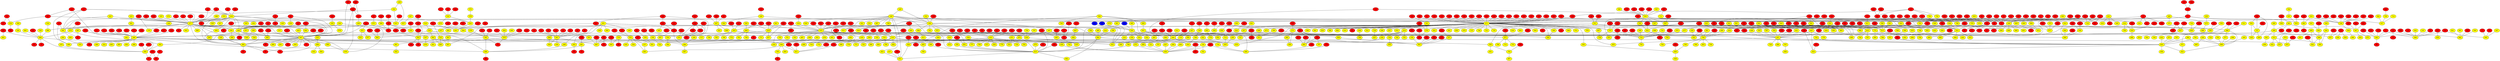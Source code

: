graph {
0 [style = filled fillcolor = red];
1 [style = filled fillcolor = red];
2 [style = filled fillcolor = red];
3 [style = filled fillcolor = red];
4 [style = filled fillcolor = red];
5 [style = filled fillcolor = red];
6 [style = filled fillcolor = red];
7 [style = filled fillcolor = red];
8 [style = filled fillcolor = red];
9 [style = filled fillcolor = red];
10 [style = filled fillcolor = red];
11 [style = filled fillcolor = red];
12 [style = filled fillcolor = red];
13 [style = filled fillcolor = red];
14 [style = filled fillcolor = red];
15 [style = filled fillcolor = red];
16 [style = filled fillcolor = red];
17 [style = filled fillcolor = red];
18 [style = filled fillcolor = red];
19 [style = filled fillcolor = red];
20 [style = filled fillcolor = red];
21 [style = filled fillcolor = red];
22 [style = filled fillcolor = red];
23 [style = filled fillcolor = red];
24 [style = filled fillcolor = red];
25 [style = filled fillcolor = red];
26 [style = filled fillcolor = red];
27 [style = filled fillcolor = red];
28 [style = filled fillcolor = red];
29 [style = filled fillcolor = red];
30 [style = filled fillcolor = red];
31 [style = filled fillcolor = red];
32 [style = filled fillcolor = red];
33 [style = filled fillcolor = red];
34 [style = filled fillcolor = red];
35 [style = filled fillcolor = red];
36 [style = filled fillcolor = red];
37 [style = filled fillcolor = red];
38 [style = filled fillcolor = red];
39 [style = filled fillcolor = red];
40 [style = filled fillcolor = red];
41 [style = filled fillcolor = red];
42 [style = filled fillcolor = red];
43 [style = filled fillcolor = red];
44 [style = filled fillcolor = red];
45 [style = filled fillcolor = red];
46 [style = filled fillcolor = red];
47 [style = filled fillcolor = red];
48 [style = filled fillcolor = red];
49 [style = filled fillcolor = red];
50 [style = filled fillcolor = red];
51 [style = filled fillcolor = red];
52 [style = filled fillcolor = red];
53 [style = filled fillcolor = red];
54 [style = filled fillcolor = red];
55 [style = filled fillcolor = red];
56 [style = filled fillcolor = red];
57 [style = filled fillcolor = red];
58 [style = filled fillcolor = red];
59 [style = filled fillcolor = red];
60 [style = filled fillcolor = red];
61 [style = filled fillcolor = red];
62 [style = filled fillcolor = red];
63 [style = filled fillcolor = red];
64 [style = filled fillcolor = red];
65 [style = filled fillcolor = red];
66 [style = filled fillcolor = red];
67 [style = filled fillcolor = red];
68 [style = filled fillcolor = red];
69 [style = filled fillcolor = red];
70 [style = filled fillcolor = red];
71 [style = filled fillcolor = red];
72 [style = filled fillcolor = red];
73 [style = filled fillcolor = red];
74 [style = filled fillcolor = red];
75 [style = filled fillcolor = red];
76 [style = filled fillcolor = red];
77 [style = filled fillcolor = red];
78 [style = filled fillcolor = red];
79 [style = filled fillcolor = red];
80 [style = filled fillcolor = red];
81 [style = filled fillcolor = red];
82 [style = filled fillcolor = red];
83 [style = filled fillcolor = red];
84 [style = filled fillcolor = red];
85 [style = filled fillcolor = red];
86 [style = filled fillcolor = red];
87 [style = filled fillcolor = red];
88 [style = filled fillcolor = red];
89 [style = filled fillcolor = red];
90 [style = filled fillcolor = red];
91 [style = filled fillcolor = red];
92 [style = filled fillcolor = red];
93 [style = filled fillcolor = red];
94 [style = filled fillcolor = red];
95 [style = filled fillcolor = red];
96 [style = filled fillcolor = red];
97 [style = filled fillcolor = red];
98 [style = filled fillcolor = red];
99 [style = filled fillcolor = red];
100 [style = filled fillcolor = red];
101 [style = filled fillcolor = red];
102 [style = filled fillcolor = red];
103 [style = filled fillcolor = red];
104 [style = filled fillcolor = red];
105 [style = filled fillcolor = red];
106 [style = filled fillcolor = red];
107 [style = filled fillcolor = red];
108 [style = filled fillcolor = red];
109 [style = filled fillcolor = red];
110 [style = filled fillcolor = red];
111 [style = filled fillcolor = red];
112 [style = filled fillcolor = red];
113 [style = filled fillcolor = red];
114 [style = filled fillcolor = red];
115 [style = filled fillcolor = red];
116 [style = filled fillcolor = red];
117 [style = filled fillcolor = red];
118 [style = filled fillcolor = red];
119 [style = filled fillcolor = red];
120 [style = filled fillcolor = red];
121 [style = filled fillcolor = red];
122 [style = filled fillcolor = red];
123 [style = filled fillcolor = red];
124 [style = filled fillcolor = red];
125 [style = filled fillcolor = red];
126 [style = filled fillcolor = red];
127 [style = filled fillcolor = red];
128 [style = filled fillcolor = red];
129 [style = filled fillcolor = red];
130 [style = filled fillcolor = red];
131 [style = filled fillcolor = red];
132 [style = filled fillcolor = red];
133 [style = filled fillcolor = red];
134 [style = filled fillcolor = red];
135 [style = filled fillcolor = red];
136 [style = filled fillcolor = red];
137 [style = filled fillcolor = red];
138 [style = filled fillcolor = red];
139 [style = filled fillcolor = red];
140 [style = filled fillcolor = red];
141 [style = filled fillcolor = red];
142 [style = filled fillcolor = red];
143 [style = filled fillcolor = red];
144 [style = filled fillcolor = red];
145 [style = filled fillcolor = red];
146 [style = filled fillcolor = red];
147 [style = filled fillcolor = red];
148 [style = filled fillcolor = red];
149 [style = filled fillcolor = red];
150 [style = filled fillcolor = red];
151 [style = filled fillcolor = red];
152 [style = filled fillcolor = red];
153 [style = filled fillcolor = red];
154 [style = filled fillcolor = red];
155 [style = filled fillcolor = red];
156 [style = filled fillcolor = red];
157 [style = filled fillcolor = red];
158 [style = filled fillcolor = red];
159 [style = filled fillcolor = red];
160 [style = filled fillcolor = red];
161 [style = filled fillcolor = red];
162 [style = filled fillcolor = red];
163 [style = filled fillcolor = red];
164 [style = filled fillcolor = red];
165 [style = filled fillcolor = red];
166 [style = filled fillcolor = red];
167 [style = filled fillcolor = red];
168 [style = filled fillcolor = red];
169 [style = filled fillcolor = red];
170 [style = filled fillcolor = red];
171 [style = filled fillcolor = red];
172 [style = filled fillcolor = red];
173 [style = filled fillcolor = red];
174 [style = filled fillcolor = red];
175 [style = filled fillcolor = red];
176 [style = filled fillcolor = red];
177 [style = filled fillcolor = red];
178 [style = filled fillcolor = red];
179 [style = filled fillcolor = red];
180 [style = filled fillcolor = red];
181 [style = filled fillcolor = red];
182 [style = filled fillcolor = red];
183 [style = filled fillcolor = red];
184 [style = filled fillcolor = red];
185 [style = filled fillcolor = red];
186 [style = filled fillcolor = red];
187 [style = filled fillcolor = red];
188 [style = filled fillcolor = red];
189 [style = filled fillcolor = red];
190 [style = filled fillcolor = red];
191 [style = filled fillcolor = red];
192 [style = filled fillcolor = red];
193 [style = filled fillcolor = red];
194 [style = filled fillcolor = red];
195 [style = filled fillcolor = red];
196 [style = filled fillcolor = red];
197 [style = filled fillcolor = red];
198 [style = filled fillcolor = red];
199 [style = filled fillcolor = red];
200 [style = filled fillcolor = red];
201 [style = filled fillcolor = red];
202 [style = filled fillcolor = red];
203 [style = filled fillcolor = red];
204 [style = filled fillcolor = red];
205 [style = filled fillcolor = red];
206 [style = filled fillcolor = red];
207 [style = filled fillcolor = red];
208 [style = filled fillcolor = red];
209 [style = filled fillcolor = red];
210 [style = filled fillcolor = red];
211 [style = filled fillcolor = red];
212 [style = filled fillcolor = red];
213 [style = filled fillcolor = red];
214 [style = filled fillcolor = red];
215 [style = filled fillcolor = red];
216 [style = filled fillcolor = red];
217 [style = filled fillcolor = red];
218 [style = filled fillcolor = red];
219 [style = filled fillcolor = red];
220 [style = filled fillcolor = red];
221 [style = filled fillcolor = red];
222 [style = filled fillcolor = red];
223 [style = filled fillcolor = red];
224 [style = filled fillcolor = red];
225 [style = filled fillcolor = red];
226 [style = filled fillcolor = red];
227 [style = filled fillcolor = red];
228 [style = filled fillcolor = red];
229 [style = filled fillcolor = red];
230 [style = filled fillcolor = red];
231 [style = filled fillcolor = red];
232 [style = filled fillcolor = red];
233 [style = filled fillcolor = red];
234 [style = filled fillcolor = red];
235 [style = filled fillcolor = red];
236 [style = filled fillcolor = red];
237 [style = filled fillcolor = red];
238 [style = filled fillcolor = red];
239 [style = filled fillcolor = red];
240 [style = filled fillcolor = red];
241 [style = filled fillcolor = red];
242 [style = filled fillcolor = red];
243 [style = filled fillcolor = red];
244 [style = filled fillcolor = red];
245 [style = filled fillcolor = red];
246 [style = filled fillcolor = red];
247 [style = filled fillcolor = red];
248 [style = filled fillcolor = red];
249 [style = filled fillcolor = red];
250 [style = filled fillcolor = red];
251 [style = filled fillcolor = red];
252 [style = filled fillcolor = red];
253 [style = filled fillcolor = red];
254 [style = filled fillcolor = red];
255 [style = filled fillcolor = red];
256 [style = filled fillcolor = red];
257 [style = filled fillcolor = red];
258 [style = filled fillcolor = red];
259 [style = filled fillcolor = red];
260 [style = filled fillcolor = red];
261 [style = filled fillcolor = red];
262 [style = filled fillcolor = red];
263 [style = filled fillcolor = red];
264 [style = filled fillcolor = red];
265 [style = filled fillcolor = red];
266 [style = filled fillcolor = red];
267 [style = filled fillcolor = red];
268 [style = filled fillcolor = red];
269 [style = filled fillcolor = red];
270 [style = filled fillcolor = red];
271 [style = filled fillcolor = red];
272 [style = filled fillcolor = red];
273 [style = filled fillcolor = red];
274 [style = filled fillcolor = red];
275 [style = filled fillcolor = red];
276 [style = filled fillcolor = red];
277 [style = filled fillcolor = red];
278 [style = filled fillcolor = red];
279 [style = filled fillcolor = red];
280 [style = filled fillcolor = red];
281 [style = filled fillcolor = red];
282 [style = filled fillcolor = red];
283 [style = filled fillcolor = red];
284 [style = filled fillcolor = red];
285 [style = filled fillcolor = red];
286 [style = filled fillcolor = red];
287 [style = filled fillcolor = red];
288 [style = filled fillcolor = red];
289 [style = filled fillcolor = red];
290 [style = filled fillcolor = red];
291 [style = filled fillcolor = red];
292 [style = filled fillcolor = red];
293 [style = filled fillcolor = red];
294 [style = filled fillcolor = red];
295 [style = filled fillcolor = red];
296 [style = filled fillcolor = red];
297 [style = filled fillcolor = red];
298 [style = filled fillcolor = red];
299 [style = filled fillcolor = red];
300 [style = filled fillcolor = red];
301 [style = filled fillcolor = red];
302 [style = filled fillcolor = red];
303 [style = filled fillcolor = red];
304 [style = filled fillcolor = red];
305 [style = filled fillcolor = red];
306 [style = filled fillcolor = red];
307 [style = filled fillcolor = red];
308 [style = filled fillcolor = red];
309 [style = filled fillcolor = red];
310 [style = filled fillcolor = red];
311 [style = filled fillcolor = red];
312 [style = filled fillcolor = red];
313 [style = filled fillcolor = red];
314 [style = filled fillcolor = red];
315 [style = filled fillcolor = red];
316 [style = filled fillcolor = red];
317 [style = filled fillcolor = red];
318 [style = filled fillcolor = red];
319 [style = filled fillcolor = red];
320 [style = filled fillcolor = red];
321 [style = filled fillcolor = red];
322 [style = filled fillcolor = red];
323 [style = filled fillcolor = red];
324 [style = filled fillcolor = red];
325 [style = filled fillcolor = red];
326 [style = filled fillcolor = red];
327 [style = filled fillcolor = red];
328 [style = filled fillcolor = red];
329 [style = filled fillcolor = red];
330 [style = filled fillcolor = red];
331 [style = filled fillcolor = red];
332 [style = filled fillcolor = red];
333 [style = filled fillcolor = red];
334 [style = filled fillcolor = red];
335 [style = filled fillcolor = red];
336 [style = filled fillcolor = red];
337 [style = filled fillcolor = red];
338 [style = filled fillcolor = red];
339 [style = filled fillcolor = red];
340 [style = filled fillcolor = red];
341 [style = filled fillcolor = red];
342 [style = filled fillcolor = red];
343 [style = filled fillcolor = red];
344 [style = filled fillcolor = red];
345 [style = filled fillcolor = red];
346 [style = filled fillcolor = red];
347 [style = filled fillcolor = red];
348 [style = filled fillcolor = red];
349 [style = filled fillcolor = red];
350 [style = filled fillcolor = red];
351 [style = filled fillcolor = red];
352 [style = filled fillcolor = red];
353 [style = filled fillcolor = red];
354 [style = filled fillcolor = red];
355 [style = filled fillcolor = red];
356 [style = filled fillcolor = red];
357 [style = filled fillcolor = red];
358 [style = filled fillcolor = red];
359 [style = filled fillcolor = red];
360 [style = filled fillcolor = red];
361 [style = filled fillcolor = red];
362 [style = filled fillcolor = red];
363 [style = filled fillcolor = red];
364 [style = filled fillcolor = red];
365 [style = filled fillcolor = red];
366 [style = filled fillcolor = red];
367 [style = filled fillcolor = red];
368 [style = filled fillcolor = red];
369 [style = filled fillcolor = red];
370 [style = filled fillcolor = red];
371 [style = filled fillcolor = red];
372 [style = filled fillcolor = red];
373 [style = filled fillcolor = red];
374 [style = filled fillcolor = red];
375 [style = filled fillcolor = red];
376 [style = filled fillcolor = red];
377 [style = filled fillcolor = red];
378 [style = filled fillcolor = red];
379 [style = filled fillcolor = red];
380 [style = filled fillcolor = red];
381 [style = filled fillcolor = red];
382 [style = filled fillcolor = red];
383 [style = filled fillcolor = red];
384 [style = filled fillcolor = red];
385 [style = filled fillcolor = red];
386 [style = filled fillcolor = red];
387 [style = filled fillcolor = red];
388 [style = filled fillcolor = red];
389 [style = filled fillcolor = red];
390 [style = filled fillcolor = red];
391 [style = filled fillcolor = red];
392 [style = filled fillcolor = red];
393 [style = filled fillcolor = red];
394 [style = filled fillcolor = red];
395 [style = filled fillcolor = red];
396 [style = filled fillcolor = red];
397 [style = filled fillcolor = red];
398 [style = filled fillcolor = red];
399 [style = filled fillcolor = red];
400 [style = filled fillcolor = red];
401 [style = filled fillcolor = red];
402 [style = filled fillcolor = red];
403 [style = filled fillcolor = red];
404 [style = filled fillcolor = red];
405 [style = filled fillcolor = red];
406 [style = filled fillcolor = red];
407 [style = filled fillcolor = red];
408 [style = filled fillcolor = red];
409 [style = filled fillcolor = red];
410 [style = filled fillcolor = red];
411 [style = filled fillcolor = red];
412 [style = filled fillcolor = red];
413 [style = filled fillcolor = red];
414 [style = filled fillcolor = red];
415 [style = filled fillcolor = red];
416 [style = filled fillcolor = red];
417 [style = filled fillcolor = red];
418 [style = filled fillcolor = red];
419 [style = filled fillcolor = red];
420 [style = filled fillcolor = blue];
421 [style = filled fillcolor = blue];
422 [style = filled fillcolor = blue];
423 [style = filled fillcolor = yellow];
424 [style = filled fillcolor = yellow];
425 [style = filled fillcolor = yellow];
426 [style = filled fillcolor = yellow];
427 [style = filled fillcolor = yellow];
428 [style = filled fillcolor = yellow];
429 [style = filled fillcolor = yellow];
430 [style = filled fillcolor = yellow];
431 [style = filled fillcolor = yellow];
432 [style = filled fillcolor = yellow];
433 [style = filled fillcolor = yellow];
434 [style = filled fillcolor = yellow];
435 [style = filled fillcolor = yellow];
436 [style = filled fillcolor = yellow];
437 [style = filled fillcolor = yellow];
438 [style = filled fillcolor = yellow];
439 [style = filled fillcolor = yellow];
440 [style = filled fillcolor = yellow];
441 [style = filled fillcolor = yellow];
442 [style = filled fillcolor = yellow];
443 [style = filled fillcolor = yellow];
444 [style = filled fillcolor = yellow];
445 [style = filled fillcolor = yellow];
446 [style = filled fillcolor = yellow];
447 [style = filled fillcolor = yellow];
448 [style = filled fillcolor = yellow];
449 [style = filled fillcolor = yellow];
450 [style = filled fillcolor = yellow];
451 [style = filled fillcolor = yellow];
452 [style = filled fillcolor = yellow];
453 [style = filled fillcolor = yellow];
454 [style = filled fillcolor = yellow];
455 [style = filled fillcolor = yellow];
456 [style = filled fillcolor = yellow];
457 [style = filled fillcolor = yellow];
458 [style = filled fillcolor = yellow];
459 [style = filled fillcolor = yellow];
460 [style = filled fillcolor = yellow];
461 [style = filled fillcolor = yellow];
462 [style = filled fillcolor = yellow];
463 [style = filled fillcolor = yellow];
464 [style = filled fillcolor = yellow];
465 [style = filled fillcolor = yellow];
466 [style = filled fillcolor = yellow];
467 [style = filled fillcolor = yellow];
468 [style = filled fillcolor = yellow];
469 [style = filled fillcolor = yellow];
470 [style = filled fillcolor = yellow];
471 [style = filled fillcolor = yellow];
472 [style = filled fillcolor = yellow];
473 [style = filled fillcolor = yellow];
474 [style = filled fillcolor = yellow];
475 [style = filled fillcolor = yellow];
476 [style = filled fillcolor = yellow];
477 [style = filled fillcolor = yellow];
478 [style = filled fillcolor = yellow];
479 [style = filled fillcolor = yellow];
480 [style = filled fillcolor = yellow];
481 [style = filled fillcolor = yellow];
482 [style = filled fillcolor = yellow];
483 [style = filled fillcolor = yellow];
484 [style = filled fillcolor = yellow];
485 [style = filled fillcolor = yellow];
486 [style = filled fillcolor = yellow];
487 [style = filled fillcolor = yellow];
488 [style = filled fillcolor = yellow];
489 [style = filled fillcolor = yellow];
490 [style = filled fillcolor = yellow];
491 [style = filled fillcolor = yellow];
492 [style = filled fillcolor = yellow];
493 [style = filled fillcolor = yellow];
494 [style = filled fillcolor = yellow];
495 [style = filled fillcolor = yellow];
496 [style = filled fillcolor = yellow];
497 [style = filled fillcolor = yellow];
498 [style = filled fillcolor = yellow];
499 [style = filled fillcolor = yellow];
500 [style = filled fillcolor = yellow];
501 [style = filled fillcolor = yellow];
502 [style = filled fillcolor = yellow];
503 [style = filled fillcolor = yellow];
504 [style = filled fillcolor = yellow];
505 [style = filled fillcolor = yellow];
506 [style = filled fillcolor = yellow];
507 [style = filled fillcolor = yellow];
508 [style = filled fillcolor = yellow];
509 [style = filled fillcolor = yellow];
510 [style = filled fillcolor = yellow];
511 [style = filled fillcolor = yellow];
512 [style = filled fillcolor = yellow];
513 [style = filled fillcolor = yellow];
514 [style = filled fillcolor = yellow];
515 [style = filled fillcolor = yellow];
516 [style = filled fillcolor = yellow];
517 [style = filled fillcolor = yellow];
518 [style = filled fillcolor = yellow];
519 [style = filled fillcolor = yellow];
520 [style = filled fillcolor = yellow];
521 [style = filled fillcolor = yellow];
522 [style = filled fillcolor = yellow];
523 [style = filled fillcolor = yellow];
524 [style = filled fillcolor = yellow];
525 [style = filled fillcolor = yellow];
526 [style = filled fillcolor = yellow];
527 [style = filled fillcolor = yellow];
528 [style = filled fillcolor = yellow];
529 [style = filled fillcolor = yellow];
530 [style = filled fillcolor = yellow];
531 [style = filled fillcolor = yellow];
532 [style = filled fillcolor = yellow];
533 [style = filled fillcolor = yellow];
534 [style = filled fillcolor = yellow];
535 [style = filled fillcolor = yellow];
536 [style = filled fillcolor = yellow];
537 [style = filled fillcolor = yellow];
538 [style = filled fillcolor = yellow];
539 [style = filled fillcolor = yellow];
540 [style = filled fillcolor = yellow];
541 [style = filled fillcolor = yellow];
542 [style = filled fillcolor = yellow];
543 [style = filled fillcolor = yellow];
544 [style = filled fillcolor = yellow];
545 [style = filled fillcolor = yellow];
546 [style = filled fillcolor = yellow];
547 [style = filled fillcolor = yellow];
548 [style = filled fillcolor = yellow];
549 [style = filled fillcolor = yellow];
550 [style = filled fillcolor = yellow];
551 [style = filled fillcolor = yellow];
552 [style = filled fillcolor = yellow];
553 [style = filled fillcolor = yellow];
554 [style = filled fillcolor = yellow];
555 [style = filled fillcolor = yellow];
556 [style = filled fillcolor = yellow];
557 [style = filled fillcolor = yellow];
558 [style = filled fillcolor = yellow];
559 [style = filled fillcolor = yellow];
560 [style = filled fillcolor = yellow];
561 [style = filled fillcolor = yellow];
562 [style = filled fillcolor = yellow];
563 [style = filled fillcolor = yellow];
564 [style = filled fillcolor = yellow];
565 [style = filled fillcolor = yellow];
566 [style = filled fillcolor = yellow];
567 [style = filled fillcolor = yellow];
568 [style = filled fillcolor = yellow];
569 [style = filled fillcolor = yellow];
570 [style = filled fillcolor = yellow];
571 [style = filled fillcolor = yellow];
572 [style = filled fillcolor = yellow];
573 [style = filled fillcolor = yellow];
574 [style = filled fillcolor = yellow];
575 [style = filled fillcolor = yellow];
576 [style = filled fillcolor = yellow];
577 [style = filled fillcolor = yellow];
578 [style = filled fillcolor = yellow];
579 [style = filled fillcolor = yellow];
580 [style = filled fillcolor = yellow];
581 [style = filled fillcolor = yellow];
582 [style = filled fillcolor = yellow];
583 [style = filled fillcolor = yellow];
584 [style = filled fillcolor = yellow];
585 [style = filled fillcolor = yellow];
586 [style = filled fillcolor = yellow];
587 [style = filled fillcolor = yellow];
588 [style = filled fillcolor = yellow];
589 [style = filled fillcolor = yellow];
590 [style = filled fillcolor = yellow];
591 [style = filled fillcolor = yellow];
592 [style = filled fillcolor = yellow];
593 [style = filled fillcolor = yellow];
594 [style = filled fillcolor = yellow];
595 [style = filled fillcolor = yellow];
596 [style = filled fillcolor = yellow];
597 [style = filled fillcolor = yellow];
598 [style = filled fillcolor = yellow];
599 [style = filled fillcolor = yellow];
600 [style = filled fillcolor = yellow];
601 [style = filled fillcolor = yellow];
602 [style = filled fillcolor = yellow];
603 [style = filled fillcolor = yellow];
604 [style = filled fillcolor = yellow];
605 [style = filled fillcolor = yellow];
606 [style = filled fillcolor = yellow];
607 [style = filled fillcolor = yellow];
608 [style = filled fillcolor = yellow];
609 [style = filled fillcolor = yellow];
610 [style = filled fillcolor = yellow];
611 [style = filled fillcolor = yellow];
612 [style = filled fillcolor = yellow];
613 [style = filled fillcolor = yellow];
614 [style = filled fillcolor = yellow];
615 [style = filled fillcolor = yellow];
616 [style = filled fillcolor = yellow];
617 [style = filled fillcolor = yellow];
618 [style = filled fillcolor = yellow];
619 [style = filled fillcolor = yellow];
620 [style = filled fillcolor = yellow];
621 [style = filled fillcolor = yellow];
622 [style = filled fillcolor = yellow];
623 [style = filled fillcolor = yellow];
624 [style = filled fillcolor = yellow];
625 [style = filled fillcolor = yellow];
626 [style = filled fillcolor = yellow];
627 [style = filled fillcolor = yellow];
628 [style = filled fillcolor = yellow];
629 [style = filled fillcolor = yellow];
630 [style = filled fillcolor = yellow];
631 [style = filled fillcolor = yellow];
632 [style = filled fillcolor = yellow];
633 [style = filled fillcolor = yellow];
634 [style = filled fillcolor = yellow];
635 [style = filled fillcolor = yellow];
636 [style = filled fillcolor = yellow];
637 [style = filled fillcolor = yellow];
638 [style = filled fillcolor = yellow];
639 [style = filled fillcolor = yellow];
640 [style = filled fillcolor = yellow];
641 [style = filled fillcolor = yellow];
642 [style = filled fillcolor = yellow];
643 [style = filled fillcolor = yellow];
644 [style = filled fillcolor = yellow];
645 [style = filled fillcolor = yellow];
646 [style = filled fillcolor = yellow];
647 [style = filled fillcolor = yellow];
648 [style = filled fillcolor = yellow];
649 [style = filled fillcolor = yellow];
650 [style = filled fillcolor = yellow];
651 [style = filled fillcolor = yellow];
652 [style = filled fillcolor = yellow];
653 [style = filled fillcolor = yellow];
654 [style = filled fillcolor = yellow];
655 [style = filled fillcolor = yellow];
656 [style = filled fillcolor = yellow];
657 [style = filled fillcolor = yellow];
658 [style = filled fillcolor = yellow];
659 [style = filled fillcolor = yellow];
660 [style = filled fillcolor = yellow];
661 [style = filled fillcolor = yellow];
662 [style = filled fillcolor = yellow];
663 [style = filled fillcolor = yellow];
664 [style = filled fillcolor = yellow];
665 [style = filled fillcolor = yellow];
666 [style = filled fillcolor = yellow];
667 [style = filled fillcolor = yellow];
668 [style = filled fillcolor = yellow];
669 [style = filled fillcolor = yellow];
670 [style = filled fillcolor = yellow];
671 [style = filled fillcolor = yellow];
672 [style = filled fillcolor = yellow];
673 [style = filled fillcolor = yellow];
674 [style = filled fillcolor = yellow];
675 [style = filled fillcolor = yellow];
676 [style = filled fillcolor = yellow];
677 [style = filled fillcolor = yellow];
678 [style = filled fillcolor = yellow];
679 [style = filled fillcolor = yellow];
680 [style = filled fillcolor = yellow];
681 [style = filled fillcolor = yellow];
682 [style = filled fillcolor = yellow];
683 [style = filled fillcolor = yellow];
684 [style = filled fillcolor = yellow];
685 [style = filled fillcolor = yellow];
686 [style = filled fillcolor = yellow];
687 [style = filled fillcolor = yellow];
688 [style = filled fillcolor = yellow];
689 [style = filled fillcolor = yellow];
690 [style = filled fillcolor = yellow];
691 [style = filled fillcolor = yellow];
692 [style = filled fillcolor = yellow];
693 [style = filled fillcolor = yellow];
694 [style = filled fillcolor = yellow];
695 [style = filled fillcolor = yellow];
696 [style = filled fillcolor = yellow];
697 [style = filled fillcolor = yellow];
698 [style = filled fillcolor = yellow];
699 [style = filled fillcolor = yellow];
700 [style = filled fillcolor = yellow];
701 [style = filled fillcolor = yellow];
702 [style = filled fillcolor = yellow];
703 [style = filled fillcolor = yellow];
704 [style = filled fillcolor = yellow];
705 [style = filled fillcolor = yellow];
706 [style = filled fillcolor = yellow];
707 [style = filled fillcolor = yellow];
708 [style = filled fillcolor = yellow];
709 [style = filled fillcolor = yellow];
710 [style = filled fillcolor = yellow];
711 [style = filled fillcolor = yellow];
712 [style = filled fillcolor = yellow];
713 [style = filled fillcolor = yellow];
714 [style = filled fillcolor = yellow];
715 [style = filled fillcolor = yellow];
716 [style = filled fillcolor = yellow];
717 [style = filled fillcolor = yellow];
718 [style = filled fillcolor = yellow];
719 [style = filled fillcolor = yellow];
720 [style = filled fillcolor = yellow];
721 [style = filled fillcolor = yellow];
722 [style = filled fillcolor = yellow];
723 [style = filled fillcolor = yellow];
724 [style = filled fillcolor = yellow];
725 [style = filled fillcolor = yellow];
726 [style = filled fillcolor = yellow];
727 [style = filled fillcolor = yellow];
728 [style = filled fillcolor = yellow];
729 [style = filled fillcolor = yellow];
730 [style = filled fillcolor = yellow];
731 [style = filled fillcolor = yellow];
732 [style = filled fillcolor = yellow];
733 [style = filled fillcolor = yellow];
734 [style = filled fillcolor = yellow];
735 [style = filled fillcolor = yellow];
736 [style = filled fillcolor = yellow];
737 [style = filled fillcolor = yellow];
738 [style = filled fillcolor = yellow];
739 [style = filled fillcolor = yellow];
740 [style = filled fillcolor = yellow];
741 [style = filled fillcolor = yellow];
742 [style = filled fillcolor = yellow];
743 [style = filled fillcolor = yellow];
744 [style = filled fillcolor = yellow];
745 [style = filled fillcolor = yellow];
746 [style = filled fillcolor = yellow];
747 [style = filled fillcolor = yellow];
748 [style = filled fillcolor = yellow];
749 [style = filled fillcolor = yellow];
750 [style = filled fillcolor = yellow];
751 [style = filled fillcolor = yellow];
752 [style = filled fillcolor = yellow];
753 [style = filled fillcolor = yellow];
754 [style = filled fillcolor = yellow];
755 [style = filled fillcolor = yellow];
756 [style = filled fillcolor = yellow];
757 [style = filled fillcolor = yellow];
758 [style = filled fillcolor = yellow];
759 [style = filled fillcolor = yellow];
760 [style = filled fillcolor = yellow];
761 [style = filled fillcolor = yellow];
762 [style = filled fillcolor = yellow];
763 [style = filled fillcolor = yellow];
764 [style = filled fillcolor = yellow];
765 [style = filled fillcolor = yellow];
766 [style = filled fillcolor = yellow];
767 [style = filled fillcolor = yellow];
768 [style = filled fillcolor = yellow];
769 [style = filled fillcolor = yellow];
770 [style = filled fillcolor = yellow];
771 [style = filled fillcolor = yellow];
772 [style = filled fillcolor = yellow];
773 [style = filled fillcolor = yellow];
774 [style = filled fillcolor = yellow];
775 [style = filled fillcolor = yellow];
776 [style = filled fillcolor = yellow];
777 [style = filled fillcolor = yellow];
778 [style = filled fillcolor = yellow];
779 [style = filled fillcolor = yellow];
780 [style = filled fillcolor = yellow];
781 [style = filled fillcolor = yellow];
782 [style = filled fillcolor = yellow];
783 [style = filled fillcolor = yellow];
784 [style = filled fillcolor = yellow];
785 [style = filled fillcolor = yellow];
786 [style = filled fillcolor = yellow];
787 [style = filled fillcolor = yellow];
788 [style = filled fillcolor = yellow];
789 [style = filled fillcolor = yellow];
790 [style = filled fillcolor = yellow];
791 [style = filled fillcolor = yellow];
792 [style = filled fillcolor = yellow];
793 [style = filled fillcolor = yellow];
794 [style = filled fillcolor = yellow];
795 [style = filled fillcolor = yellow];
796 [style = filled fillcolor = yellow];
797 [style = filled fillcolor = yellow];
798 [style = filled fillcolor = yellow];
799 [style = filled fillcolor = yellow];
800 [style = filled fillcolor = yellow];
801 [style = filled fillcolor = yellow];
802 [style = filled fillcolor = yellow];
803 [style = filled fillcolor = yellow];
804 [style = filled fillcolor = yellow];
805 [style = filled fillcolor = yellow];
806 [style = filled fillcolor = yellow];
807 [style = filled fillcolor = yellow];
808 [style = filled fillcolor = yellow];
809 [style = filled fillcolor = yellow];
810 [style = filled fillcolor = yellow];
811 [style = filled fillcolor = yellow];
812 [style = filled fillcolor = yellow];
813 [style = filled fillcolor = yellow];
814 [style = filled fillcolor = yellow];
815 [style = filled fillcolor = yellow];
816 [style = filled fillcolor = yellow];
817 [style = filled fillcolor = yellow];
818 [style = filled fillcolor = yellow];
819 [style = filled fillcolor = yellow];
820 [style = filled fillcolor = yellow];
821 [style = filled fillcolor = yellow];
822 [style = filled fillcolor = yellow];
823 [style = filled fillcolor = yellow];
824 [style = filled fillcolor = yellow];
825 [style = filled fillcolor = yellow];
826 [style = filled fillcolor = yellow];
827 [style = filled fillcolor = yellow];
828 [style = filled fillcolor = yellow];
829 [style = filled fillcolor = yellow];
830 [style = filled fillcolor = yellow];
831 [style = filled fillcolor = yellow];
832 [style = filled fillcolor = yellow];
833 [style = filled fillcolor = yellow];
834 [style = filled fillcolor = yellow];
835 [style = filled fillcolor = yellow];
836 [style = filled fillcolor = yellow];
837 [style = filled fillcolor = yellow];
838 [style = filled fillcolor = yellow];
839 [style = filled fillcolor = yellow];
840 [style = filled fillcolor = yellow];
841 [style = filled fillcolor = yellow];
842 [style = filled fillcolor = yellow];
843 [style = filled fillcolor = yellow];
844 [style = filled fillcolor = yellow];
845 [style = filled fillcolor = yellow];
846 [style = filled fillcolor = yellow];
847 [style = filled fillcolor = yellow];
848 [style = filled fillcolor = yellow];
849 [style = filled fillcolor = yellow];
850 [style = filled fillcolor = yellow];
851 [style = filled fillcolor = yellow];
852 [style = filled fillcolor = yellow];
853 [style = filled fillcolor = yellow];
854 [style = filled fillcolor = yellow];
855 [style = filled fillcolor = yellow];
856 [style = filled fillcolor = yellow];
857 [style = filled fillcolor = yellow];
858 [style = filled fillcolor = yellow];
859 [style = filled fillcolor = yellow];
860 [style = filled fillcolor = yellow];
861 [style = filled fillcolor = yellow];
862 [style = filled fillcolor = yellow];
863 [style = filled fillcolor = yellow];
864 [style = filled fillcolor = yellow];
865 [style = filled fillcolor = yellow];
866 [style = filled fillcolor = yellow];
867 [style = filled fillcolor = yellow];
868 [style = filled fillcolor = yellow];
869 [style = filled fillcolor = yellow];
870 [style = filled fillcolor = yellow];
871 [style = filled fillcolor = yellow];
872 [style = filled fillcolor = yellow];
873 [style = filled fillcolor = yellow];
874 [style = filled fillcolor = yellow];
875 [style = filled fillcolor = yellow];
876 [style = filled fillcolor = yellow];
877 [style = filled fillcolor = yellow];
878 [style = filled fillcolor = yellow];
879 [style = filled fillcolor = yellow];
880 [style = filled fillcolor = yellow];
881 [style = filled fillcolor = yellow];
882 [style = filled fillcolor = yellow];
883 [style = filled fillcolor = yellow];
884 [style = filled fillcolor = yellow];
885 [style = filled fillcolor = yellow];
886 [style = filled fillcolor = yellow];
887 [style = filled fillcolor = yellow];
888 [style = filled fillcolor = yellow];
889 [style = filled fillcolor = yellow];
890 [style = filled fillcolor = yellow];
891 [style = filled fillcolor = yellow];
892 [style = filled fillcolor = yellow];
893 [style = filled fillcolor = yellow];
894 [style = filled fillcolor = yellow];
895 [style = filled fillcolor = yellow];
896 [style = filled fillcolor = yellow];
897 [style = filled fillcolor = yellow];
898 [style = filled fillcolor = yellow];
899 [style = filled fillcolor = yellow];
900 [style = filled fillcolor = yellow];
901 [style = filled fillcolor = yellow];
902 [style = filled fillcolor = yellow];
903 [style = filled fillcolor = yellow];
904 [style = filled fillcolor = yellow];
905 [style = filled fillcolor = yellow];
906 [style = filled fillcolor = yellow];
907 [style = filled fillcolor = yellow];
908 [style = filled fillcolor = yellow];
909 [style = filled fillcolor = yellow];
910 [style = filled fillcolor = yellow];
911 [style = filled fillcolor = yellow];
912 [style = filled fillcolor = yellow];
913 [style = filled fillcolor = yellow];
914 [style = filled fillcolor = yellow];
915 [style = filled fillcolor = yellow];
916 [style = filled fillcolor = yellow];
917 [style = filled fillcolor = yellow];
918 [style = filled fillcolor = yellow];
919 [style = filled fillcolor = yellow];
920 [style = filled fillcolor = yellow];
921 [style = filled fillcolor = yellow];
922 [style = filled fillcolor = yellow];
923 [style = filled fillcolor = yellow];
924 [style = filled fillcolor = yellow];
925 [style = filled fillcolor = yellow];
926 [style = filled fillcolor = yellow];
927 [style = filled fillcolor = yellow];
928 [style = filled fillcolor = yellow];
929 [style = filled fillcolor = yellow];
930 [style = filled fillcolor = yellow];
931 [style = filled fillcolor = yellow];
932 [style = filled fillcolor = yellow];
933 [style = filled fillcolor = yellow];
934 [style = filled fillcolor = yellow];
935 [style = filled fillcolor = yellow];
936 [style = filled fillcolor = yellow];
937 [style = filled fillcolor = yellow];
938 [style = filled fillcolor = yellow];
939 [style = filled fillcolor = yellow];
940 [style = filled fillcolor = yellow];
941 [style = filled fillcolor = yellow];
942 [style = filled fillcolor = yellow];
943 [style = filled fillcolor = yellow];
944 [style = filled fillcolor = yellow];
945 [style = filled fillcolor = yellow];
946 [style = filled fillcolor = yellow];
947 [style = filled fillcolor = yellow];
948 [style = filled fillcolor = yellow];
949 [style = filled fillcolor = yellow];
950 [style = filled fillcolor = yellow];
951 [style = filled fillcolor = yellow];
952 [style = filled fillcolor = yellow];
953 [style = filled fillcolor = yellow];
954 [style = filled fillcolor = yellow];
955 [style = filled fillcolor = yellow];
956 [style = filled fillcolor = yellow];
957 [style = filled fillcolor = yellow];
958 [style = filled fillcolor = yellow];
959 [style = filled fillcolor = yellow];
960 [style = filled fillcolor = yellow];
961 [style = filled fillcolor = yellow];
962 [style = filled fillcolor = yellow];
963 [style = filled fillcolor = yellow];
964 [style = filled fillcolor = yellow];
965 [style = filled fillcolor = yellow];
966 [style = filled fillcolor = yellow];
967 [style = filled fillcolor = yellow];
968 [style = filled fillcolor = yellow];
969 [style = filled fillcolor = yellow];
970 [style = filled fillcolor = yellow];
971 [style = filled fillcolor = yellow];
972 [style = filled fillcolor = yellow];
973 [style = filled fillcolor = yellow];
974 [style = filled fillcolor = yellow];
975 [style = filled fillcolor = yellow];
976 [style = filled fillcolor = yellow];
977 [style = filled fillcolor = yellow];
978 [style = filled fillcolor = yellow];
979 [style = filled fillcolor = yellow];
980 [style = filled fillcolor = yellow];
981 [style = filled fillcolor = yellow];
982 [style = filled fillcolor = yellow];
983 [style = filled fillcolor = yellow];
984 [style = filled fillcolor = yellow];
985 [style = filled fillcolor = yellow];
986 [style = filled fillcolor = yellow];
987 [style = filled fillcolor = yellow];
988 [style = filled fillcolor = yellow];
989 [style = filled fillcolor = yellow];
990 [style = filled fillcolor = yellow];
991 [style = filled fillcolor = yellow];
992 [style = filled fillcolor = yellow];
993 [style = filled fillcolor = yellow];
994 [style = filled fillcolor = yellow];
995 [style = filled fillcolor = yellow];
996 [style = filled fillcolor = yellow];
997 [style = filled fillcolor = yellow];
998 [style = filled fillcolor = yellow];
999 [style = filled fillcolor = yellow];
1 -- 483;
148 -- 754;
157 -- 792;
158 -- 657;
142 -- 827;
131 -- 471;
123 -- 480;
119 -- 978;
145 -- 809;
143 -- 167;
143 -- 683;
167 -- 683;
168 -- 671;
121 -- 335;
139 -- 471;
154 -- 200;
154 -- 708;
169 -- 733;
170 -- 697;
129 -- 809;
157 -- 256;
157 -- 265;
134 -- 802;
140 -- 897;
148 -- 657;
142 -- 230;
151 -- 818;
118 -- 491;
132 -- 615;
157 -- 752;
143 -- 226;
170 -- 815;
171 -- 427;
149 -- 702;
142 -- 639;
138 -- 494;
153 -- 706;
125 -- 931;
116 -- 996;
146 -- 551;
152 -- 613;
127 -- 502;
160 -- 210;
160 -- 565;
172 -- 257;
172 -- 716;
117 -- 978;
163 -- 625;
164 -- 652;
150 -- 405;
147 -- 733;
133 -- 475;
155 -- 649;
114 -- 982;
161 -- 471;
136 -- 568;
122 -- 480;
137 -- 560;
126 -- 487;
131 -- 814;
135 -- 471;
120 -- 847;
178 -- 811;
179 -- 593;
130 -- 471;
123 -- 397;
141 -- 775;
165 -- 689;
166 -- 433;
144 -- 649;
159 -- 471;
134 -- 913;
180 -- 554;
180 -- 737;
180 -- 829;
164 -- 671;
165 -- 615;
155 -- 593;
156 -- 433;
148 -- 916;
161 -- 475;
162 -- 916;
160 -- 615;
161 -- 255;
175 -- 502;
176 -- 809;
177 -- 8;
128 -- 515;
145 -- 515;
185 -- 261;
185 -- 475;
186 -- 658;
187 -- 762;
188 -- 471;
189 -- 570;
189 -- 613;
190 -- 906;
191 -- 811;
192 -- 515;
193 -- 811;
194 -- 208;
194 -- 733;
195 -- 583;
196 -- 593;
197 -- 471;
198 -- 963;
199 -- 716;
200 -- 647;
201 -- 737;
202 -- 905;
203 -- 257;
203 -- 348;
203 -- 716;
203 -- 925;
204 -- 570;
205 -- 775;
206 -- 593;
207 -- 471;
209 -- 658;
210 -- 615;
211 -- 904;
212 -- 618;
213 -- 683;
214 -- 545;
214 -- 546;
215 -- 807;
216 -- 515;
217 -- 515;
218 -- 458;
219 -- 840;
219 -- 887;
220 -- 597;
221 -- 71;
173 -- 611;
174 -- 811;
124 -- 336;
181 -- 625;
182 -- 689;
182 -- 963;
183 -- 593;
184 -- 708;
1 -- 996;
2 -- 426;
3 -- 518;
4 -- 482;
5 -- 838;
5 -- 857;
5 -- 858;
6 -- 471;
7 -- 471;
7 -- 477;
7 -- 538;
7 -- 953;
13 -- 71;
14 -- 518;
15 -- 538;
16 -- 18;
17 -- 940;
18 -- 83;
18 -- 316;
18 -- 459;
19 -- 484;
20 -- 492;
20 -- 988;
21 -- 484;
21 -- 847;
22 -- 484;
23 -- 477;
24 -- 424;
24 -- 477;
25 -- 477;
26 -- 424;
26 -- 477;
27 -- 933;
28 -- 450;
29 -- 424;
30 -- 34;
31 -- 491;
32 -- 487;
33 -- 996;
34 -- 484;
35 -- 464;
36 -- 57;
36 -- 454;
37 -- 43;
37 -- 45;
37 -- 398;
37 -- 945;
38 -- 456;
38 -- 477;
38 -- 847;
39 -- 58;
39 -- 887;
40 -- 931;
41 -- 491;
42 -- 460;
43 -- 972;
44 -- 426;
46 -- 491;
47 -- 971;
48 -- 491;
49 -- 491;
50 -- 459;
51 -- 940;
52 -- 491;
53 -- 477;
54 -- 999;
55 -- 491;
56 -- 480;
56 -- 483;
64 -- 68;
68 -- 10;
70 -- 71;
71 -- 10;
71 -- 11;
81 -- 89;
101 -- 340;
102 -- 884;
103 -- 649;
104 -- 538;
105 -- 295;
106 -- 483;
107 -- 953;
108 -- 952;
109 -- 437;
110 -- 884;
111 -- 937;
112 -- 476;
113 -- 475;
114 -- 115;
114 -- 483;
221 -- 295;
221 -- 471;
221 -- 476;
221 -- 885;
222 -- 654;
223 -- 556;
224 -- 471;
225 -- 619;
225 -- 690;
226 -- 683;
226 -- 797;
227 -- 619;
228 -- 570;
229 -- 262;
229 -- 656;
231 -- 842;
232 -- 826;
233 -- 560;
233 -- 570;
234 -- 723;
235 -- 573;
236 -- 615;
237 -- 605;
238 -- 613;
239 -- 471;
240 -- 729;
241 -- 433;
242 -- 265;
243 -- 820;
244 -- 568;
244 -- 822;
245 -- 657;
246 -- 830;
247 -- 657;
248 -- 733;
249 -- 265;
250 -- 632;
251 -- 475;
252 -- 657;
253 -- 615;
254 -- 579;
255 -- 618;
256 -- 471;
258 -- 671;
259 -- 621;
260 -- 619;
260 -- 637;
262 -- 632;
263 -- 404;
263 -- 615;
264 -- 704;
265 -- 623;
266 -- 709;
267 -- 809;
267 -- 954;
268 -- 663;
269 -- 8;
269 -- 497;
270 -- 272;
270 -- 515;
271 -- 458;
272 -- 410;
273 -- 471;
274 -- 428;
275 -- 351;
275 -- 954;
276 -- 697;
277 -- 471;
278 -- 808;
278 -- 831;
279 -- 389;
279 -- 649;
279 -- 922;
280 -- 475;
281 -- 471;
282 -- 538;
283 -- 437;
284 -- 977;
285 -- 426;
286 -- 513;
287 -- 68;
288 -- 461;
288 -- 509;
289 -- 487;
290 -- 295;
291 -- 857;
292 -- 976;
293 -- 68;
294 -- 847;
295 -- 60;
295 -- 94;
295 -- 375;
295 -- 381;
296 -- 426;
297 -- 480;
297 -- 483;
298 -- 538;
299 -- 804;
300 -- 68;
301 -- 467;
302 -- 856;
302 -- 976;
303 -- 65;
304 -- 541;
305 -- 65;
306 -- 328;
306 -- 331;
306 -- 448;
307 -- 972;
308 -- 480;
308 -- 998;
309 -- 999;
310 -- 477;
311 -- 480;
312 -- 978;
313 -- 480;
314 -- 336;
315 -- 975;
317 -- 424;
317 -- 477;
317 -- 492;
317 -- 988;
318 -- 483;
319 -- 989;
320 -- 467;
321 -- 71;
322 -- 982;
323 -- 339;
324 -- 437;
324 -- 484;
324 -- 847;
324 -- 851;
324 -- 931;
325 -- 437;
326 -- 983;
327 -- 482;
328 -- 335;
328 -- 995;
329 -- 883;
329 -- 986;
330 -- 434;
331 -- 335;
331 -- 931;
332 -- 986;
333 -- 839;
333 -- 996;
334 -- 483;
334 -- 940;
335 -- 448;
335 -- 464;
335 -- 987;
336 -- 7;
337 -- 376;
337 -- 870;
338 -- 538;
339 -- 376;
339 -- 391;
339 -- 399;
339 -- 870;
340 -- 411;
340 -- 952;
341 -- 538;
342 -- 538;
343 -- 477;
343 -- 478;
344 -- 471;
345 -- 518;
346 -- 887;
347 -- 475;
347 -- 625;
348 -- 615;
349 -- 471;
349 -- 917;
350 -- 677;
350 -- 680;
352 -- 475;
353 -- 827;
354 -- 833;
355 -- 433;
356 -- 706;
356 -- 922;
357 -- 471;
358 -- 475;
359 -- 471;
360 -- 815;
361 -- 824;
362 -- 471;
363 -- 471;
364 -- 467;
365 -- 430;
366 -- 71;
367 -- 885;
368 -- 480;
369 -- 480;
370 -- 441;
370 -- 480;
371 -- 480;
372 -- 844;
373 -- 480;
374 -- 483;
376 -- 391;
376 -- 870;
377 -- 951;
378 -- 480;
379 -- 885;
380 -- 477;
382 -- 426;
383 -- 870;
384 -- 801;
385 -- 815;
386 -- 551;
387 -- 593;
387 -- 711;
388 -- 833;
390 -- 471;
392 -- 993;
393 -- 480;
394 -- 993;
395 -- 936;
396 -- 424;
397 -- 454;
397 -- 477;
400 -- 912;
401 -- 433;
401 -- 629;
401 -- 938;
402 -- 404;
402 -- 976;
402 -- 977;
403 -- 977;
405 -- 649;
406 -- 996;
407 -- 409;
407 -- 847;
408 -- 409;
408 -- 415;
409 -- 415;
409 -- 424;
409 -- 847;
409 -- 979;
411 -- 952;
412 -- 460;
412 -- 847;
413 -- 479;
413 -- 522;
414 -- 993;
415 -- 440;
416 -- 0;
416 -- 89;
417 -- 480;
418 -- 477;
419 -- 481;
420 -- 524;
420 -- 934;
421 -- 524;
421 -- 934;
422 -- 524;
423 -- 869;
424 -- 87;
424 -- 92;
424 -- 445;
424 -- 477;
424 -- 484;
424 -- 492;
424 -- 493;
424 -- 505;
424 -- 527;
424 -- 933;
424 -- 984;
425 -- 847;
426 -- 11;
426 -- 803;
426 -- 846;
426 -- 848;
426 -- 888;
427 -- 649;
427 -- 710;
427 -- 928;
428 -- 494;
428 -- 592;
429 -- 436;
429 -- 494;
430 -- 539;
430 -- 876;
431 -- 98;
431 -- 494;
431 -- 640;
431 -- 834;
432 -- 494;
433 -- 553;
433 -- 665;
433 -- 730;
433 -- 777;
433 -- 783;
433 -- 790;
433 -- 799;
433 -- 813;
433 -- 930;
434 -- 475;
435 -- 999;
436 -- 471;
436 -- 494;
436 -- 497;
436 -- 552;
436 -- 687;
436 -- 780;
436 -- 815;
436 -- 823;
436 -- 836;
436 -- 911;
436 -- 912;
436 -- 921;
436 -- 924;
437 -- 843;
437 -- 884;
438 -- 875;
439 -- 484;
442 -- 484;
443 -- 477;
443 -- 492;
444 -- 484;
444 -- 979;
445 -- 973;
446 -- 492;
446 -- 847;
447 -- 940;
448 -- 464;
449 -- 452;
449 -- 933;
450 -- 464;
450 -- 951;
451 -- 479;
451 -- 488;
451 -- 489;
451 -- 524;
451 -- 934;
451 -- 943;
451 -- 947;
451 -- 948;
451 -- 949;
452 -- 466;
452 -- 933;
453 -- 477;
453 -- 891;
454 -- 59;
455 -- 477;
457 -- 879;
458 -- 546;
458 -- 722;
461 -- 69;
461 -- 467;
461 -- 499;
462 -- 996;
463 -- 947;
464 -- 967;
465 -- 524;
466 -- 477;
467 -- 805;
467 -- 873;
468 -- 470;
468 -- 471;
468 -- 875;
469 -- 808;
469 -- 842;
469 -- 981;
471 -- 9;
471 -- 60;
471 -- 61;
471 -- 62;
471 -- 63;
471 -- 473;
471 -- 514;
471 -- 548;
471 -- 556;
471 -- 557;
471 -- 561;
471 -- 563;
471 -- 564;
471 -- 566;
471 -- 568;
471 -- 569;
471 -- 570;
471 -- 572;
471 -- 573;
471 -- 576;
471 -- 580;
471 -- 581;
471 -- 586;
471 -- 590;
471 -- 608;
471 -- 610;
471 -- 614;
471 -- 624;
471 -- 635;
471 -- 639;
471 -- 641;
471 -- 648;
471 -- 650;
471 -- 679;
471 -- 715;
471 -- 726;
471 -- 731;
471 -- 735;
471 -- 739;
471 -- 815;
471 -- 816;
471 -- 819;
471 -- 820;
471 -- 825;
471 -- 830;
471 -- 874;
471 -- 928;
471 -- 957;
471 -- 964;
472 -- 477;
472 -- 847;
472 -- 984;
473 -- 515;
473 -- 706;
474 -- 477;
475 -- 616;
475 -- 667;
475 -- 676;
475 -- 691;
475 -- 692;
475 -- 699;
475 -- 723;
475 -- 725;
475 -- 727;
475 -- 751;
475 -- 755;
475 -- 763;
475 -- 908;
475 -- 909;
475 -- 918;
476 -- 94;
477 -- 83;
477 -- 90;
477 -- 92;
477 -- 478;
477 -- 485;
477 -- 492;
477 -- 493;
477 -- 504;
477 -- 539;
477 -- 844;
477 -- 847;
477 -- 852;
477 -- 966;
477 -- 984;
477 -- 985;
479 -- 482;
480 -- 80;
480 -- 486;
480 -- 523;
480 -- 861;
480 -- 863;
480 -- 865;
480 -- 879;
480 -- 934;
480 -- 935;
480 -- 947;
480 -- 950;
480 -- 968;
480 -- 998;
481 -- 73;
481 -- 998;
482 -- 72;
482 -- 488;
482 -- 879;
482 -- 998;
483 -- 96;
484 -- 76;
484 -- 485;
484 -- 526;
484 -- 847;
484 -- 984;
487 -- 504;
487 -- 521;
487 -- 874;
487 -- 946;
488 -- 998;
490 -- 499;
491 -- 887;
491 -- 939;
491 -- 944;
492 -- 91;
492 -- 990;
493 -- 847;
493 -- 984;
494 -- 67;
494 -- 497;
494 -- 575;
494 -- 584;
494 -- 761;
494 -- 801;
494 -- 802;
494 -- 911;
494 -- 924;
495 -- 802;
496 -- 929;
497 -- 8;
497 -- 810;
497 -- 871;
497 -- 882;
498 -- 815;
499 -- 501;
499 -- 513;
499 -- 847;
499 -- 857;
500 -- 982;
501 -- 859;
502 -- 517;
502 -- 544;
502 -- 546;
502 -- 630;
502 -- 893;
503 -- 538;
503 -- 983;
504 -- 870;
504 -- 952;
506 -- 540;
507 -- 644;
507 -- 837;
508 -- 529;
510 -- 618;
510 -- 750;
510 -- 908;
511 -- 568;
512 -- 802;
513 -- 831;
513 -- 832;
513 -- 894;
515 -- 546;
515 -- 585;
515 -- 628;
515 -- 662;
515 -- 719;
515 -- 741;
515 -- 742;
515 -- 892;
515 -- 896;
516 -- 86;
516 -- 840;
517 -- 893;
518 -- 644;
518 -- 878;
519 -- 525;
520 -- 986;
522 -- 861;
522 -- 880;
522 -- 934;
522 -- 947;
524 -- 530;
524 -- 531;
524 -- 532;
524 -- 533;
524 -- 867;
525 -- 862;
525 -- 978;
525 -- 992;
528 -- 984;
529 -- 986;
534 -- 966;
535 -- 996;
536 -- 993;
537 -- 847;
538 -- 849;
539 -- 890;
539 -- 929;
540 -- 808;
540 -- 894;
541 -- 976;
542 -- 855;
543 -- 546;
545 -- 629;
546 -- 705;
546 -- 811;
546 -- 893;
546 -- 895;
547 -- 663;
549 -- 833;
550 -- 556;
551 -- 585;
551 -- 693;
554 -- 737;
554 -- 920;
555 -- 657;
556 -- 745;
556 -- 764;
558 -- 802;
559 -- 815;
562 -- 685;
562 -- 824;
563 -- 905;
566 -- 928;
567 -- 593;
568 -- 571;
568 -- 577;
568 -- 734;
568 -- 898;
570 -- 733;
570 -- 738;
571 -- 923;
573 -- 660;
573 -- 669;
573 -- 824;
574 -- 578;
577 -- 898;
578 -- 644;
579 -- 833;
582 -- 609;
582 -- 649;
582 -- 760;
582 -- 826;
583 -- 698;
583 -- 718;
584 -- 817;
585 -- 651;
585 -- 702;
587 -- 657;
588 -- 593;
589 -- 733;
590 -- 915;
590 -- 920;
591 -- 613;
591 -- 746;
593 -- 597;
593 -- 598;
593 -- 623;
593 -- 653;
593 -- 655;
593 -- 678;
593 -- 793;
593 -- 897;
593 -- 901;
594 -- 913;
595 -- 657;
596 -- 613;
598 -- 632;
599 -- 690;
600 -- 706;
601 -- 619;
602 -- 62;
603 -- 647;
604 -- 833;
605 -- 695;
605 -- 778;
606 -- 898;
607 -- 738;
609 -- 631;
610 -- 636;
610 -- 659;
610 -- 701;
610 -- 736;
610 -- 740;
610 -- 800;
611 -- 613;
612 -- 649;
613 -- 642;
613 -- 759;
615 -- 689;
615 -- 700;
615 -- 727;
615 -- 767;
616 -- 718;
617 -- 912;
618 -- 668;
619 -- 637;
619 -- 704;
619 -- 771;
620 -- 685;
620 -- 898;
621 -- 657;
622 -- 955;
623 -- 633;
623 -- 655;
623 -- 656;
623 -- 680;
625 -- 67;
625 -- 717;
625 -- 749;
625 -- 785;
625 -- 786;
625 -- 818;
626 -- 657;
627 -- 954;
628 -- 954;
629 -- 12;
631 -- 649;
631 -- 652;
631 -- 666;
632 -- 653;
632 -- 782;
634 -- 706;
635 -- 906;
636 -- 683;
638 -- 922;
639 -- 657;
639 -- 915;
643 -- 716;
643 -- 793;
644 -- 881;
644 -- 931;
645 -- 898;
646 -- 954;
647 -- 657;
647 -- 770;
647 -- 916;
648 -- 768;
649 -- 666;
649 -- 757;
649 -- 816;
649 -- 826;
649 -- 919;
649 -- 955;
654 -- 655;
654 -- 963;
657 -- 686;
657 -- 707;
657 -- 728;
657 -- 824;
657 -- 825;
658 -- 906;
659 -- 796;
660 -- 669;
661 -- 986;
663 -- 808;
664 -- 954;
665 -- 795;
670 -- 733;
671 -- 712;
671 -- 753;
671 -- 798;
672 -- 954;
673 -- 824;
674 -- 815;
675 -- 801;
675 -- 815;
677 -- 733;
681 -- 706;
681 -- 922;
682 -- 917;
684 -- 689;
684 -- 775;
684 -- 963;
688 -- 954;
690 -- 748;
690 -- 774;
690 -- 791;
690 -- 800;
690 -- 818;
692 -- 699;
693 -- 899;
694 -- 906;
695 -- 955;
696 -- 733;
697 -- 835;
702 -- 907;
703 -- 898;
704 -- 784;
705 -- 66;
706 -- 758;
706 -- 762;
706 -- 765;
706 -- 766;
706 -- 903;
707 -- 956;
709 -- 917;
710 -- 779;
713 -- 955;
714 -- 917;
719 -- 809;
720 -- 743;
720 -- 954;
721 -- 954;
723 -- 773;
723 -- 776;
723 -- 799;
724 -- 830;
725 -- 772;
725 -- 779;
729 -- 789;
732 -- 733;
733 -- 744;
736 -- 959;
737 -- 829;
737 -- 920;
739 -- 927;
742 -- 954;
747 -- 824;
754 -- 824;
756 -- 818;
765 -- 905;
769 -- 960;
775 -- 788;
775 -- 900;
775 -- 925;
777 -- 815;
781 -- 824;
781 -- 898;
787 -- 818;
789 -- 919;
794 -- 802;
796 -- 815;
801 -- 815;
802 -- 815;
802 -- 919;
802 -- 962;
804 -- 872;
806 -- 872;
807 -- 882;
808 -- 842;
808 -- 894;
810 -- 812;
814 -- 906;
815 -- 912;
815 -- 962;
818 -- 835;
821 -- 957;
822 -- 824;
823 -- 912;
824 -- 916;
824 -- 923;
824 -- 958;
826 -- 912;
827 -- 914;
828 -- 913;
833 -- 899;
833 -- 904;
833 -- 908;
833 -- 910;
833 -- 960;
841 -- 982;
843 -- 887;
844 -- 847;
845 -- 872;
845 -- 874;
847 -- 77;
847 -- 78;
847 -- 79;
847 -- 84;
847 -- 93;
847 -- 850;
847 -- 868;
847 -- 869;
847 -- 889;
847 -- 975;
847 -- 979;
847 -- 984;
847 -- 988;
847 -- 991;
849 -- 980;
851 -- 853;
851 -- 877;
854 -- 935;
855 -- 953;
860 -- 885;
861 -- 942;
862 -- 880;
862 -- 941;
862 -- 943;
864 -- 978;
866 -- 944;
867 -- 934;
868 -- 979;
869 -- 932;
869 -- 994;
875 -- 886;
885 -- 74;
898 -- 923;
902 -- 963;
905 -- 926;
909 -- 918;
936 -- 943;
936 -- 993;
937 -- 993;
938 -- 993;
943 -- 95;
952 -- 99;
952 -- 100;
961 -- 963;
965 -- 982;
966 -- 986;
969 -- 978;
970 -- 977;
971 -- 83;
972 -- 986;
972 -- 999;
974 -- 975;
976 -- 65;
978 -- 72;
978 -- 984;
978 -- 993;
983 -- 97;
984 -- 78;
984 -- 79;
984 -- 85;
986 -- 75;
986 -- 82;
986 -- 992;
986 -- 999;
989 -- 83;
992 -- 999;
997 -- 91;
998 -- 88;
999 -- 0;
}
